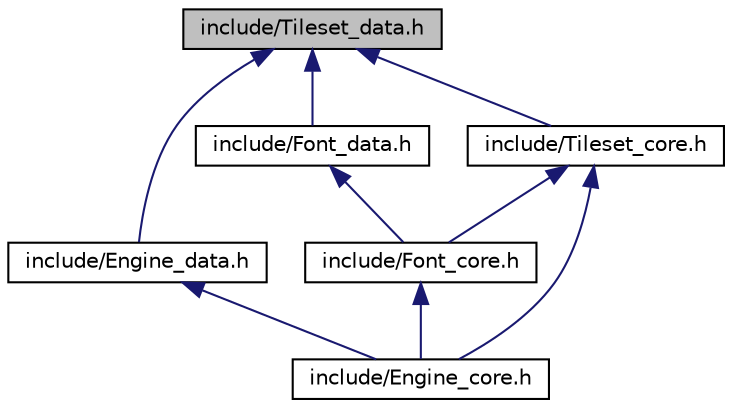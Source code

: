 digraph "include/Tileset_data.h"
{
  edge [fontname="Helvetica",fontsize="10",labelfontname="Helvetica",labelfontsize="10"];
  node [fontname="Helvetica",fontsize="10",shape=record];
  Node2 [label="include/Tileset_data.h",height=0.2,width=0.4,color="black", fillcolor="grey75", style="filled", fontcolor="black"];
  Node2 -> Node3 [dir="back",color="midnightblue",fontsize="10",style="solid"];
  Node3 [label="include/Engine_data.h",height=0.2,width=0.4,color="black", fillcolor="white", style="filled",URL="$_engine__data_8h.html"];
  Node3 -> Node4 [dir="back",color="midnightblue",fontsize="10",style="solid"];
  Node4 [label="include/Engine_core.h",height=0.2,width=0.4,color="black", fillcolor="white", style="filled",URL="$_engine__core_8h.html"];
  Node2 -> Node5 [dir="back",color="midnightblue",fontsize="10",style="solid"];
  Node5 [label="include/Font_data.h",height=0.2,width=0.4,color="black", fillcolor="white", style="filled",URL="$_font__data_8h.html"];
  Node5 -> Node6 [dir="back",color="midnightblue",fontsize="10",style="solid"];
  Node6 [label="include/Font_core.h",height=0.2,width=0.4,color="black", fillcolor="white", style="filled",URL="$_font__core_8h.html"];
  Node6 -> Node4 [dir="back",color="midnightblue",fontsize="10",style="solid"];
  Node2 -> Node7 [dir="back",color="midnightblue",fontsize="10",style="solid"];
  Node7 [label="include/Tileset_core.h",height=0.2,width=0.4,color="black", fillcolor="white", style="filled",URL="$_tileset__core_8h.html"];
  Node7 -> Node6 [dir="back",color="midnightblue",fontsize="10",style="solid"];
  Node7 -> Node4 [dir="back",color="midnightblue",fontsize="10",style="solid"];
}
